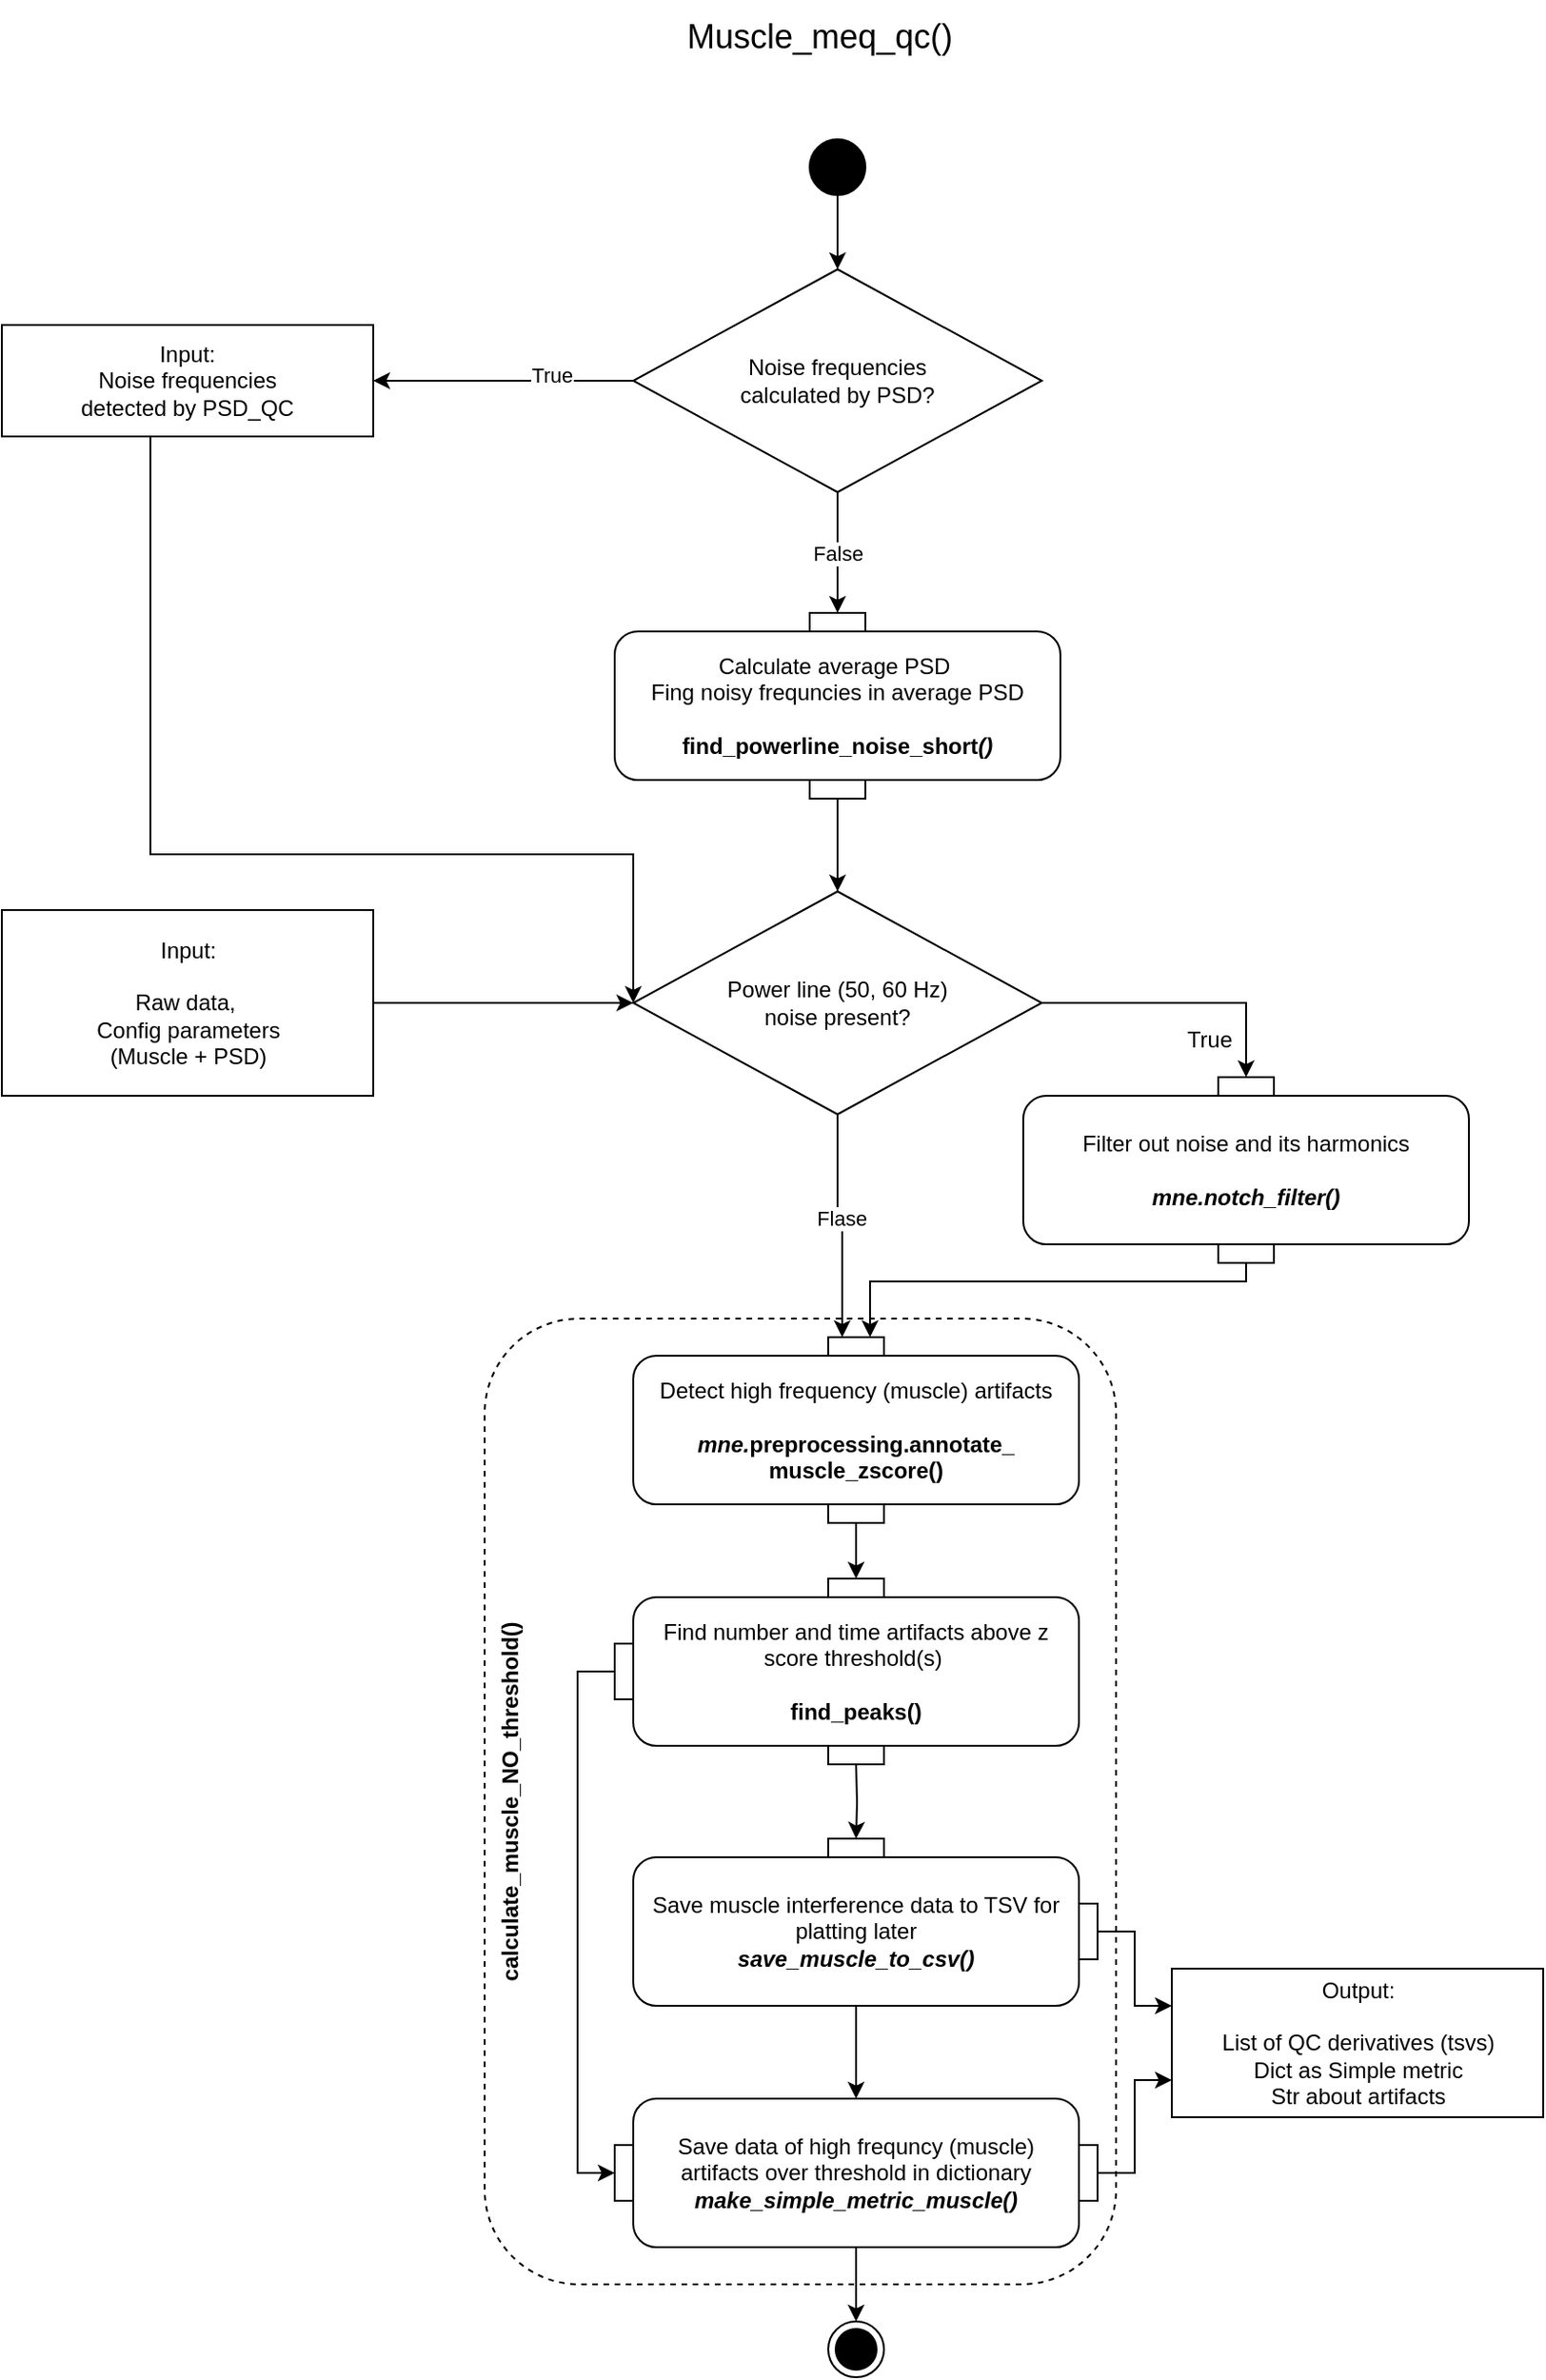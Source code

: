 <mxfile version="24.7.8">
  <diagram name="Page-1" id="dtkTwhtDY3SrjnRo8XkO">
    <mxGraphModel dx="954" dy="1527" grid="1" gridSize="10" guides="1" tooltips="1" connect="1" arrows="1" fold="1" page="0" pageScale="1" pageWidth="827" pageHeight="1169" math="0" shadow="0">
      <root>
        <mxCell id="0" />
        <mxCell id="1" parent="0" />
        <mxCell id="59dkZ2dE2vKqbBFLidnJ-1" value="&lt;b&gt;calculate_muscle_NO_threshold()&lt;/b&gt;" style="rounded=1;whiteSpace=wrap;html=1;gradientColor=none;fillStyle=hatch;dashed=1;glass=0;shadow=0;horizontal=0;align=center;verticalAlign=top;" vertex="1" parent="1">
          <mxGeometry x="410" y="170" width="340" height="520" as="geometry" />
        </mxCell>
        <mxCell id="lJstjDnfzTnsdC9-dKv9-14" value="&lt;font style=&quot;&quot;&gt;Muscle_meq_qc()&lt;br&gt;&lt;/font&gt;" style="text;html=1;align=center;verticalAlign=middle;resizable=0;points=[];autosize=1;strokeColor=none;fillColor=none;fontSize=18;fontFamily=Helvetica;" parent="1" vertex="1">
          <mxGeometry x="505" y="-540" width="170" height="40" as="geometry" />
        </mxCell>
        <mxCell id="VmBpd-jAXGRa_ZSsbWtE-30" style="edgeStyle=orthogonalEdgeStyle;rounded=0;orthogonalLoop=1;jettySize=auto;html=1;entryX=0.25;entryY=0;entryDx=0;entryDy=0;" parent="1" source="yhwz2y4raJEEbXIZIOFM-8" target="VmBpd-jAXGRa_ZSsbWtE-28" edge="1">
          <mxGeometry relative="1" as="geometry" />
        </mxCell>
        <mxCell id="VmBpd-jAXGRa_ZSsbWtE-31" value="Flase" style="edgeLabel;html=1;align=center;verticalAlign=middle;resizable=0;points=[];" parent="VmBpd-jAXGRa_ZSsbWtE-30" vertex="1" connectable="0">
          <mxGeometry x="-0.087" y="2" relative="1" as="geometry">
            <mxPoint as="offset" />
          </mxGeometry>
        </mxCell>
        <mxCell id="yhwz2y4raJEEbXIZIOFM-8" value="Power line (50, 60 Hz) &lt;br&gt;noise present?" style="rhombus;whiteSpace=wrap;html=1;fontSize=12;" parent="1" vertex="1">
          <mxGeometry x="490" y="-60" width="220" height="120" as="geometry" />
        </mxCell>
        <mxCell id="yhwz2y4raJEEbXIZIOFM-16" value="" style="endArrow=classic;html=1;rounded=0;fontSize=12;exitX=1;exitY=0.5;exitDx=0;exitDy=0;entryX=0.5;entryY=0;entryDx=0;entryDy=0;" parent="1" source="yhwz2y4raJEEbXIZIOFM-8" target="VmBpd-jAXGRa_ZSsbWtE-13" edge="1">
          <mxGeometry relative="1" as="geometry">
            <mxPoint x="580" y="420" as="sourcePoint" />
            <mxPoint x="790" y="60" as="targetPoint" />
            <Array as="points">
              <mxPoint x="820" />
            </Array>
          </mxGeometry>
        </mxCell>
        <mxCell id="yhwz2y4raJEEbXIZIOFM-17" value="True" style="edgeLabel;resizable=0;html=1;align=center;verticalAlign=middle;fontSize=12;" parent="yhwz2y4raJEEbXIZIOFM-16" connectable="0" vertex="1">
          <mxGeometry relative="1" as="geometry">
            <mxPoint x="15" y="20" as="offset" />
          </mxGeometry>
        </mxCell>
        <mxCell id="VmBpd-jAXGRa_ZSsbWtE-4" style="edgeStyle=orthogonalEdgeStyle;rounded=0;orthogonalLoop=1;jettySize=auto;html=1;" parent="1" source="VmBpd-jAXGRa_ZSsbWtE-1" target="yhwz2y4raJEEbXIZIOFM-8" edge="1">
          <mxGeometry relative="1" as="geometry" />
        </mxCell>
        <mxCell id="VmBpd-jAXGRa_ZSsbWtE-1" value="Input:&lt;br&gt;&lt;br&gt;Raw data,&amp;nbsp;&lt;br&gt;Config parameters &lt;br&gt;(Muscle + PSD)&lt;br&gt;" style="html=1;" parent="1" vertex="1">
          <mxGeometry x="150" y="-50" width="200" height="100" as="geometry" />
        </mxCell>
        <mxCell id="oMiTmnscvnVRxevsy5Wp-2" value="" style="edgeStyle=orthogonalEdgeStyle;rounded=0;orthogonalLoop=1;jettySize=auto;html=1;" parent="1" source="VmBpd-jAXGRa_ZSsbWtE-2" target="oMiTmnscvnVRxevsy5Wp-1" edge="1">
          <mxGeometry relative="1" as="geometry" />
        </mxCell>
        <mxCell id="VmBpd-jAXGRa_ZSsbWtE-2" value="" style="ellipse;fillColor=strokeColor;" parent="1" vertex="1">
          <mxGeometry x="585" y="-465" width="30" height="30" as="geometry" />
        </mxCell>
        <mxCell id="VmBpd-jAXGRa_ZSsbWtE-10" value="" style="group" parent="1" vertex="1" connectable="0">
          <mxGeometry x="700" y="40" width="240" height="100" as="geometry" />
        </mxCell>
        <mxCell id="VmBpd-jAXGRa_ZSsbWtE-11" value="Filter out noise and its harmonics&lt;br&gt;&lt;br&gt;&lt;i&gt;&lt;b&gt;mne.notch_filter()&lt;/b&gt;&lt;/i&gt;" style="html=1;align=center;verticalAlign=middle;rounded=1;absoluteArcSize=1;arcSize=25;dashed=0;fontFamily=Helvetica;fontSize=12;whiteSpace=wrap;container=0;noLabel=0;imageAlign=center;" parent="VmBpd-jAXGRa_ZSsbWtE-10" vertex="1">
          <mxGeometry y="10" width="240" height="80" as="geometry" />
        </mxCell>
        <mxCell id="VmBpd-jAXGRa_ZSsbWtE-12" value="pinOut 2" style="fontStyle=0;labelPosition=center;verticalLabelPosition=bottom;align=center;verticalAlign=top;spacingLeft=2;fontFamily=Helvetica;fontSize=12;resizable=0;container=0;noLabel=1;" parent="VmBpd-jAXGRa_ZSsbWtE-10" vertex="1">
          <mxGeometry x="105" y="90" width="30" height="10" as="geometry" />
        </mxCell>
        <mxCell id="VmBpd-jAXGRa_ZSsbWtE-13" value="pinIn 1" style="fontStyle=0;labelPosition=center;verticalLabelPosition=top;align=center;verticalAlign=bottom;spacingLeft=2;fontFamily=Helvetica;fontSize=12;resizable=0;container=0;noLabel=1;" parent="VmBpd-jAXGRa_ZSsbWtE-10" vertex="1">
          <mxGeometry x="105" width="30" height="10" as="geometry" />
        </mxCell>
        <mxCell id="VmBpd-jAXGRa_ZSsbWtE-14" style="edgeStyle=orthogonalEdgeStyle;rounded=0;orthogonalLoop=1;jettySize=auto;html=1;entryX=0.75;entryY=0;entryDx=0;entryDy=0;exitX=0.5;exitY=1;exitDx=0;exitDy=0;" parent="1" source="VmBpd-jAXGRa_ZSsbWtE-12" target="VmBpd-jAXGRa_ZSsbWtE-28" edge="1">
          <mxGeometry relative="1" as="geometry">
            <mxPoint x="640.84" y="187.97" as="targetPoint" />
            <Array as="points">
              <mxPoint x="820" y="150" />
              <mxPoint x="618" y="150" />
            </Array>
          </mxGeometry>
        </mxCell>
        <mxCell id="VmBpd-jAXGRa_ZSsbWtE-25" value="" style="group" parent="1" vertex="1" connectable="0">
          <mxGeometry x="490" y="180" width="240" height="100" as="geometry" />
        </mxCell>
        <mxCell id="VmBpd-jAXGRa_ZSsbWtE-26" value="Detect high frequency (muscle) artifacts&lt;b&gt;&lt;i&gt;&lt;br&gt;&lt;br&gt;mne.&lt;/i&gt;&lt;/b&gt;&lt;span style=&quot;border-color: var(--border-color); font-weight: 700; background-color: initial;&quot;&gt;preprocessing.&lt;/span&gt;&lt;span style=&quot;border-color: var(--border-color); font-weight: 700; background-color: initial;&quot;&gt;annotate_&lt;br&gt;muscle_zscore()&lt;/span&gt;" style="html=1;align=center;verticalAlign=middle;rounded=1;absoluteArcSize=1;arcSize=25;dashed=0;fontFamily=Helvetica;fontSize=12;whiteSpace=wrap;container=0;noLabel=0;imageAlign=center;" parent="VmBpd-jAXGRa_ZSsbWtE-25" vertex="1">
          <mxGeometry y="10" width="240" height="80" as="geometry" />
        </mxCell>
        <mxCell id="VmBpd-jAXGRa_ZSsbWtE-27" value="pinOut 2" style="fontStyle=0;labelPosition=center;verticalLabelPosition=bottom;align=center;verticalAlign=top;spacingLeft=2;fontFamily=Helvetica;fontSize=12;resizable=0;container=0;noLabel=1;" parent="VmBpd-jAXGRa_ZSsbWtE-25" vertex="1">
          <mxGeometry x="105" y="90" width="30" height="10" as="geometry" />
        </mxCell>
        <mxCell id="VmBpd-jAXGRa_ZSsbWtE-28" value="pinIn 1" style="fontStyle=0;labelPosition=center;verticalLabelPosition=top;align=center;verticalAlign=bottom;spacingLeft=2;fontFamily=Helvetica;fontSize=12;resizable=0;container=0;noLabel=1;" parent="VmBpd-jAXGRa_ZSsbWtE-25" vertex="1">
          <mxGeometry x="105" width="30" height="10" as="geometry" />
        </mxCell>
        <mxCell id="VmBpd-jAXGRa_ZSsbWtE-37" value="" style="edgeStyle=orthogonalEdgeStyle;rounded=0;orthogonalLoop=1;jettySize=auto;html=1;" parent="1" source="VmBpd-jAXGRa_ZSsbWtE-27" edge="1">
          <mxGeometry relative="1" as="geometry">
            <mxPoint x="610" y="310" as="targetPoint" />
          </mxGeometry>
        </mxCell>
        <mxCell id="VmBpd-jAXGRa_ZSsbWtE-42" value="" style="edgeStyle=orthogonalEdgeStyle;rounded=0;orthogonalLoop=1;jettySize=auto;html=1;" parent="1" edge="1">
          <mxGeometry relative="1" as="geometry">
            <mxPoint x="610" y="410" as="sourcePoint" />
            <mxPoint x="610" y="450" as="targetPoint" />
          </mxGeometry>
        </mxCell>
        <mxCell id="VmBpd-jAXGRa_ZSsbWtE-43" value="" style="group;flipH=1;" parent="1" vertex="1" connectable="0">
          <mxGeometry x="480" y="310" width="250" height="100" as="geometry" />
        </mxCell>
        <mxCell id="VmBpd-jAXGRa_ZSsbWtE-44" value="Find number and time artifacts above z score threshold(s)&amp;nbsp;&lt;b style=&quot;border-color: var(--border-color);&quot;&gt;&lt;i style=&quot;border-color: var(--border-color);&quot;&gt;&lt;br style=&quot;border-color: var(--border-color);&quot;&gt;&lt;br style=&quot;border-color: var(--border-color);&quot;&gt;&lt;/i&gt;&lt;/b&gt;&lt;b&gt;&lt;span style=&quot;border-color: var(--border-color);&quot;&gt;find_peaks&lt;/span&gt;()&lt;/b&gt;" style="html=1;align=center;verticalAlign=middle;rounded=1;absoluteArcSize=1;arcSize=25;dashed=0;fontFamily=Helvetica;fontSize=12;whiteSpace=wrap;container=0;noLabel=0;imageAlign=center;" parent="VmBpd-jAXGRa_ZSsbWtE-43" vertex="1">
          <mxGeometry x="10" y="10" width="240" height="80" as="geometry" />
        </mxCell>
        <mxCell id="VmBpd-jAXGRa_ZSsbWtE-45" value="pinOut 2" style="fontStyle=0;labelPosition=center;verticalLabelPosition=bottom;align=center;verticalAlign=top;spacingLeft=2;fontFamily=Helvetica;fontSize=12;resizable=0;container=0;noLabel=1;" parent="VmBpd-jAXGRa_ZSsbWtE-43" vertex="1">
          <mxGeometry x="115" y="90" width="30" height="10" as="geometry" />
        </mxCell>
        <mxCell id="VmBpd-jAXGRa_ZSsbWtE-46" value="pinOut 1" style="fontStyle=0;labelPosition=right;verticalLabelPosition=middle;align=left;verticalAlign=middle;spacingLeft=2;fontFamily=Helvetica;fontSize=12;resizable=0;container=0;noLabel=1;" parent="VmBpd-jAXGRa_ZSsbWtE-43" vertex="1">
          <mxGeometry y="35" width="10" height="30" as="geometry" />
        </mxCell>
        <mxCell id="VmBpd-jAXGRa_ZSsbWtE-47" value="pinIn 1" style="fontStyle=0;labelPosition=center;verticalLabelPosition=top;align=center;verticalAlign=bottom;spacingLeft=2;fontFamily=Helvetica;fontSize=12;resizable=0;container=0;noLabel=1;" parent="VmBpd-jAXGRa_ZSsbWtE-43" vertex="1">
          <mxGeometry x="115" width="30" height="10" as="geometry" />
        </mxCell>
        <mxCell id="VmBpd-jAXGRa_ZSsbWtE-52" value="" style="group;flipH=1;flipV=0;" parent="1" vertex="1" connectable="0">
          <mxGeometry x="490" y="450" width="250" height="90" as="geometry" />
        </mxCell>
        <mxCell id="VmBpd-jAXGRa_ZSsbWtE-53" value="&lt;span style=&quot;border-color: var(--border-color);&quot;&gt;Save muscle interference data to TSV for platting later&lt;br style=&quot;border-color: var(--border-color);&quot;&gt;&lt;b style=&quot;border-color: var(--border-color);&quot;&gt;&lt;i style=&quot;border-color: var(--border-color);&quot;&gt;save_muscle_to_csv()&lt;/i&gt;&lt;/b&gt;&lt;br&gt;&lt;/span&gt;" style="html=1;align=center;verticalAlign=middle;rounded=1;absoluteArcSize=1;arcSize=25;dashed=0;fontFamily=Helvetica;fontSize=12;whiteSpace=wrap;container=0;noLabel=0;imageAlign=center;" parent="VmBpd-jAXGRa_ZSsbWtE-52" vertex="1">
          <mxGeometry y="10" width="240" height="80" as="geometry" />
        </mxCell>
        <mxCell id="VmBpd-jAXGRa_ZSsbWtE-54" value="pinIn 2" style="fontStyle=0;labelPosition=left;verticalLabelPosition=middle;align=right;verticalAlign=middle;spacingLeft=2;fontFamily=Helvetica;fontSize=12;flipH=0;resizable=0;container=0;noLabel=1;" parent="VmBpd-jAXGRa_ZSsbWtE-52" vertex="1">
          <mxGeometry x="240" y="35" width="10" height="30" as="geometry" />
        </mxCell>
        <mxCell id="VmBpd-jAXGRa_ZSsbWtE-55" value="pinIn 1" style="fontStyle=0;labelPosition=center;verticalLabelPosition=top;align=center;verticalAlign=bottom;spacingLeft=2;fontFamily=Helvetica;fontSize=12;resizable=0;container=0;noLabel=1;" parent="VmBpd-jAXGRa_ZSsbWtE-52" vertex="1">
          <mxGeometry x="105" width="30" height="10" as="geometry" />
        </mxCell>
        <mxCell id="VmBpd-jAXGRa_ZSsbWtE-59" value="Output:&lt;br&gt;&lt;br&gt;List of QC derivatives (tsvs)&lt;br&gt;Dict as Simple metric&lt;br&gt;Str about artifacts" style="html=1;dashed=0;fontFamily=Helvetica;fontSize=12;fontColor=rgb(0, 0, 0);align=center;strokeColor=rgb(0, 0, 0);fillColor=rgb(255, 255, 255);" parent="1" vertex="1">
          <mxGeometry x="780" y="520" width="200" height="80" as="geometry" />
        </mxCell>
        <mxCell id="VmBpd-jAXGRa_ZSsbWtE-60" value="" style="group" parent="1" vertex="1" connectable="0">
          <mxGeometry x="480" y="590" width="260" height="80" as="geometry" />
        </mxCell>
        <mxCell id="VmBpd-jAXGRa_ZSsbWtE-61" value="Save data of high frequncy (muscle) &lt;br&gt;artifacts over threshold&amp;nbsp;in dictionary&lt;br style=&quot;border-color: var(--border-color);&quot;&gt;&lt;b style=&quot;border-color: var(--border-color);&quot;&gt;&lt;i style=&quot;border-color: var(--border-color);&quot;&gt;make_simple_metric_muscle()&lt;/i&gt;&lt;/b&gt;" style="html=1;align=center;verticalAlign=middle;rounded=1;absoluteArcSize=1;arcSize=25;dashed=0;fontFamily=Helvetica;fontSize=12;whiteSpace=wrap;container=0;noLabel=0;imageAlign=center;" parent="VmBpd-jAXGRa_ZSsbWtE-60" vertex="1">
          <mxGeometry x="10" width="240" height="80" as="geometry" />
        </mxCell>
        <mxCell id="VmBpd-jAXGRa_ZSsbWtE-62" value="pinOut 1" style="fontStyle=0;labelPosition=right;verticalLabelPosition=middle;align=left;verticalAlign=middle;spacingLeft=2;fontFamily=Helvetica;fontSize=12;resizable=0;container=0;noLabel=1;" parent="VmBpd-jAXGRa_ZSsbWtE-60" vertex="1">
          <mxGeometry x="250" y="25" width="10" height="30" as="geometry" />
        </mxCell>
        <mxCell id="VmBpd-jAXGRa_ZSsbWtE-63" value="pinIn 2" style="fontStyle=0;labelPosition=left;verticalLabelPosition=middle;align=right;verticalAlign=middle;spacingLeft=2;fontFamily=Helvetica;fontSize=12;flipH=0;resizable=0;container=0;noLabel=1;" parent="VmBpd-jAXGRa_ZSsbWtE-60" vertex="1">
          <mxGeometry y="25" width="10" height="30" as="geometry" />
        </mxCell>
        <mxCell id="VmBpd-jAXGRa_ZSsbWtE-67" value="" style="ellipse;html=1;shape=endState;fillColor=strokeColor;" parent="1" vertex="1">
          <mxGeometry x="595" y="710" width="30" height="30" as="geometry" />
        </mxCell>
        <mxCell id="VmBpd-jAXGRa_ZSsbWtE-68" value="" style="edgeStyle=orthogonalEdgeStyle;rounded=0;orthogonalLoop=1;jettySize=auto;html=1;" parent="1" source="VmBpd-jAXGRa_ZSsbWtE-61" target="VmBpd-jAXGRa_ZSsbWtE-67" edge="1">
          <mxGeometry relative="1" as="geometry" />
        </mxCell>
        <mxCell id="VmBpd-jAXGRa_ZSsbWtE-69" value="" style="edgeStyle=orthogonalEdgeStyle;rounded=0;orthogonalLoop=1;jettySize=auto;html=1;" parent="1" source="VmBpd-jAXGRa_ZSsbWtE-53" target="VmBpd-jAXGRa_ZSsbWtE-61" edge="1">
          <mxGeometry relative="1" as="geometry" />
        </mxCell>
        <mxCell id="VmBpd-jAXGRa_ZSsbWtE-70" style="edgeStyle=orthogonalEdgeStyle;rounded=0;orthogonalLoop=1;jettySize=auto;html=1;entryX=0;entryY=0.5;entryDx=0;entryDy=0;" parent="1" source="VmBpd-jAXGRa_ZSsbWtE-46" target="VmBpd-jAXGRa_ZSsbWtE-63" edge="1">
          <mxGeometry relative="1" as="geometry">
            <Array as="points">
              <mxPoint x="460" y="360" />
              <mxPoint x="460" y="630" />
            </Array>
          </mxGeometry>
        </mxCell>
        <mxCell id="VmBpd-jAXGRa_ZSsbWtE-71" style="edgeStyle=orthogonalEdgeStyle;rounded=0;orthogonalLoop=1;jettySize=auto;html=1;entryX=0;entryY=0.25;entryDx=0;entryDy=0;" parent="1" source="VmBpd-jAXGRa_ZSsbWtE-54" target="VmBpd-jAXGRa_ZSsbWtE-59" edge="1">
          <mxGeometry relative="1" as="geometry" />
        </mxCell>
        <mxCell id="VmBpd-jAXGRa_ZSsbWtE-72" style="edgeStyle=orthogonalEdgeStyle;rounded=0;orthogonalLoop=1;jettySize=auto;html=1;entryX=0;entryY=0.75;entryDx=0;entryDy=0;" parent="1" source="VmBpd-jAXGRa_ZSsbWtE-62" target="VmBpd-jAXGRa_ZSsbWtE-59" edge="1">
          <mxGeometry relative="1" as="geometry" />
        </mxCell>
        <mxCell id="oMiTmnscvnVRxevsy5Wp-3" style="edgeStyle=orthogonalEdgeStyle;rounded=0;orthogonalLoop=1;jettySize=auto;html=1;entryX=1;entryY=0.5;entryDx=0;entryDy=0;" parent="1" source="oMiTmnscvnVRxevsy5Wp-1" target="oMiTmnscvnVRxevsy5Wp-5" edge="1">
          <mxGeometry relative="1" as="geometry" />
        </mxCell>
        <mxCell id="oMiTmnscvnVRxevsy5Wp-4" value="True" style="edgeLabel;html=1;align=center;verticalAlign=middle;resizable=0;points=[];" parent="oMiTmnscvnVRxevsy5Wp-3" vertex="1" connectable="0">
          <mxGeometry x="-0.375" y="-3" relative="1" as="geometry">
            <mxPoint as="offset" />
          </mxGeometry>
        </mxCell>
        <mxCell id="oMiTmnscvnVRxevsy5Wp-12" value="False" style="edgeStyle=orthogonalEdgeStyle;rounded=0;orthogonalLoop=1;jettySize=auto;html=1;" parent="1" source="oMiTmnscvnVRxevsy5Wp-1" target="oMiTmnscvnVRxevsy5Wp-10" edge="1">
          <mxGeometry relative="1" as="geometry">
            <Array as="points">
              <mxPoint x="600" y="-240" />
              <mxPoint x="600" y="-240" />
            </Array>
          </mxGeometry>
        </mxCell>
        <mxCell id="oMiTmnscvnVRxevsy5Wp-1" value="Noise frequencies &lt;br&gt;calculated by PSD?" style="rhombus;whiteSpace=wrap;html=1;fontSize=12;" parent="1" vertex="1">
          <mxGeometry x="490" y="-395" width="220" height="120" as="geometry" />
        </mxCell>
        <mxCell id="oMiTmnscvnVRxevsy5Wp-6" style="edgeStyle=orthogonalEdgeStyle;rounded=0;orthogonalLoop=1;jettySize=auto;html=1;" parent="1" source="oMiTmnscvnVRxevsy5Wp-5" edge="1">
          <mxGeometry relative="1" as="geometry">
            <mxPoint x="490" as="targetPoint" />
            <Array as="points">
              <mxPoint x="230" y="-80" />
              <mxPoint x="490" y="-80" />
            </Array>
          </mxGeometry>
        </mxCell>
        <mxCell id="oMiTmnscvnVRxevsy5Wp-5" value="Input:&lt;br&gt;Noise frequencies&lt;br style=&quot;border-color: var(--border-color);&quot;&gt;&lt;span style=&quot;&quot;&gt;detected by PSD_QC&lt;/span&gt;" style="rounded=0;whiteSpace=wrap;html=1;" parent="1" vertex="1">
          <mxGeometry x="150" y="-365" width="200" height="60" as="geometry" />
        </mxCell>
        <mxCell id="oMiTmnscvnVRxevsy5Wp-7" value="" style="group" parent="1" vertex="1" connectable="0">
          <mxGeometry x="480" y="-210" width="240" height="100" as="geometry" />
        </mxCell>
        <mxCell id="oMiTmnscvnVRxevsy5Wp-8" value="Calculate average PSD&amp;nbsp;&lt;br&gt;Fing noisy frequncies in average PSD&lt;br&gt;&lt;br&gt;&lt;b&gt;find_powerline_noise_short&lt;/b&gt;&lt;i&gt;&lt;b&gt;()&lt;/b&gt;&lt;/i&gt;" style="html=1;align=center;verticalAlign=middle;rounded=1;absoluteArcSize=1;arcSize=25;dashed=0;fontFamily=Helvetica;fontSize=12;whiteSpace=wrap;container=0;noLabel=0;imageAlign=center;" parent="oMiTmnscvnVRxevsy5Wp-7" vertex="1">
          <mxGeometry y="10" width="240" height="80" as="geometry" />
        </mxCell>
        <mxCell id="oMiTmnscvnVRxevsy5Wp-9" value="pinOut 2" style="fontStyle=0;labelPosition=center;verticalLabelPosition=bottom;align=center;verticalAlign=top;spacingLeft=2;fontFamily=Helvetica;fontSize=12;resizable=0;container=0;noLabel=1;" parent="oMiTmnscvnVRxevsy5Wp-7" vertex="1">
          <mxGeometry x="105" y="90" width="30" height="10" as="geometry" />
        </mxCell>
        <mxCell id="oMiTmnscvnVRxevsy5Wp-10" value="pinIn 1" style="fontStyle=0;labelPosition=center;verticalLabelPosition=top;align=center;verticalAlign=bottom;spacingLeft=2;fontFamily=Helvetica;fontSize=12;resizable=0;container=0;noLabel=1;" parent="oMiTmnscvnVRxevsy5Wp-7" vertex="1">
          <mxGeometry x="105" width="30" height="10" as="geometry" />
        </mxCell>
        <mxCell id="oMiTmnscvnVRxevsy5Wp-14" value="" style="edgeStyle=orthogonalEdgeStyle;rounded=0;orthogonalLoop=1;jettySize=auto;html=1;" parent="1" source="oMiTmnscvnVRxevsy5Wp-9" target="yhwz2y4raJEEbXIZIOFM-8" edge="1">
          <mxGeometry relative="1" as="geometry" />
        </mxCell>
      </root>
    </mxGraphModel>
  </diagram>
</mxfile>
